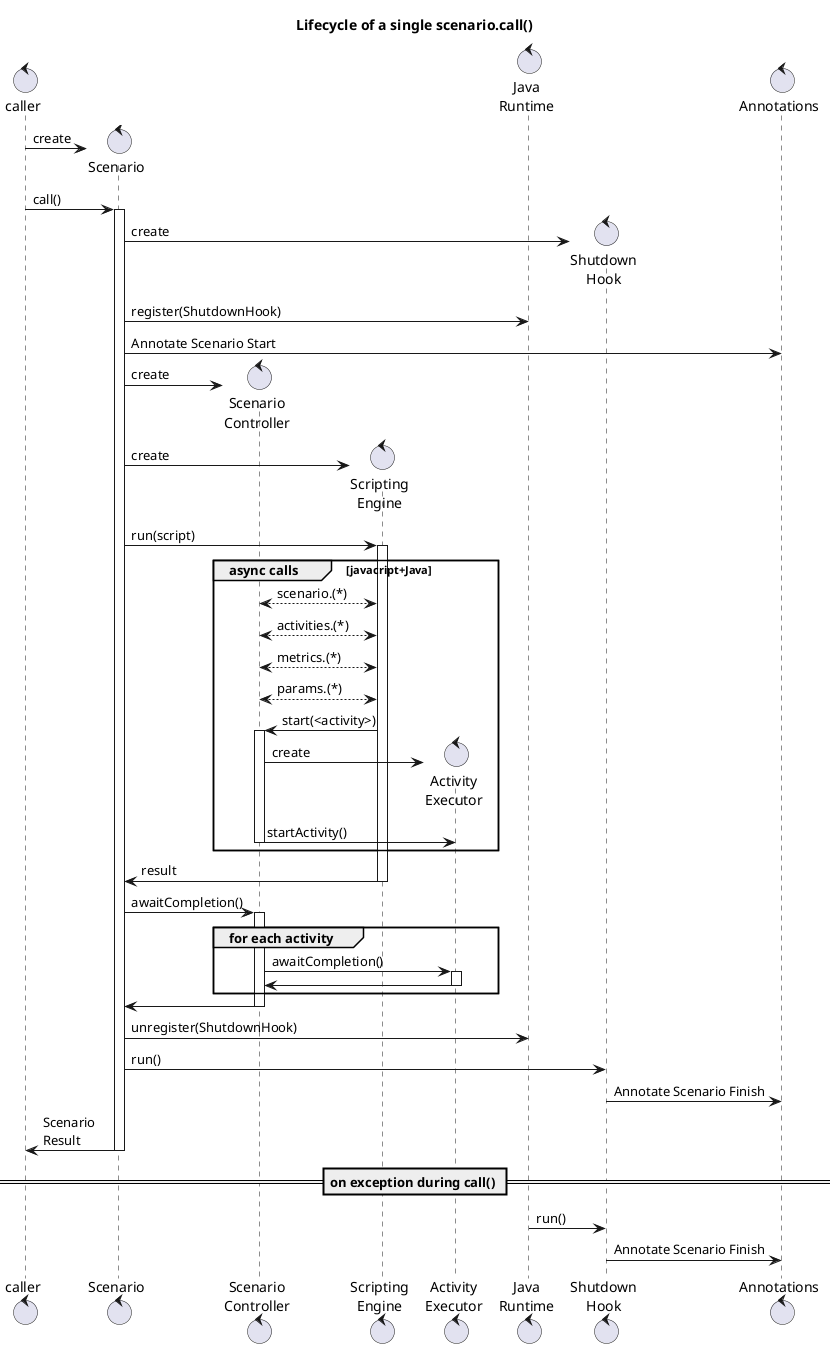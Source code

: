 @startuml
'https://plantuml.com/sequence-diagram

title Lifecycle of a single scenario.call()
control "caller" as c
control "Scenario" as s
control "Scenario\nController" as sc
control "Scripting\nEngine" as engine
control "Activity\nExecutor" as ae
control "Java\nRuntime" as jrt
control "Shutdown\nHook" as sh
control "Annotations" as ann

c -> s**: create

c -> s: call()
activate s

 s -> sh**: create
 s -> jrt: register(ShutdownHook)
 s -> ann: Annotate Scenario Start

 s -> sc**: create
 s -> engine**: create

 s -> engine: run(script)
 activate engine
 group async calls [javacript+Java]
 engine <--> sc: scenario.(*)
 engine <--> sc: activities.(*)
 engine <--> sc: metrics.(*)
 engine <--> sc: params.(*)
 engine -> sc: start(<activity>)
 activate sc
 sc -> ae**: create
 sc -> ae: startActivity()

 deactivate sc
 end group
 s <- engine: result
 deactivate engine

 s -> sc: awaitCompletion()
 activate sc
  group for each activity
   sc -> ae: awaitCompletion()
   activate ae
   sc <- ae
   deactivate ae
  end group

 s <- sc
 deactivate sc

 s -> jrt: unregister(ShutdownHook)
 s -> sh: run()
 sh -> ann: Annotate Scenario Finish

c <- s: Scenario\nResult
deactivate s

== on exception during call() ==
 jrt -> sh: run()
 sh -> ann: Annotate Scenario Finish


@enduml
